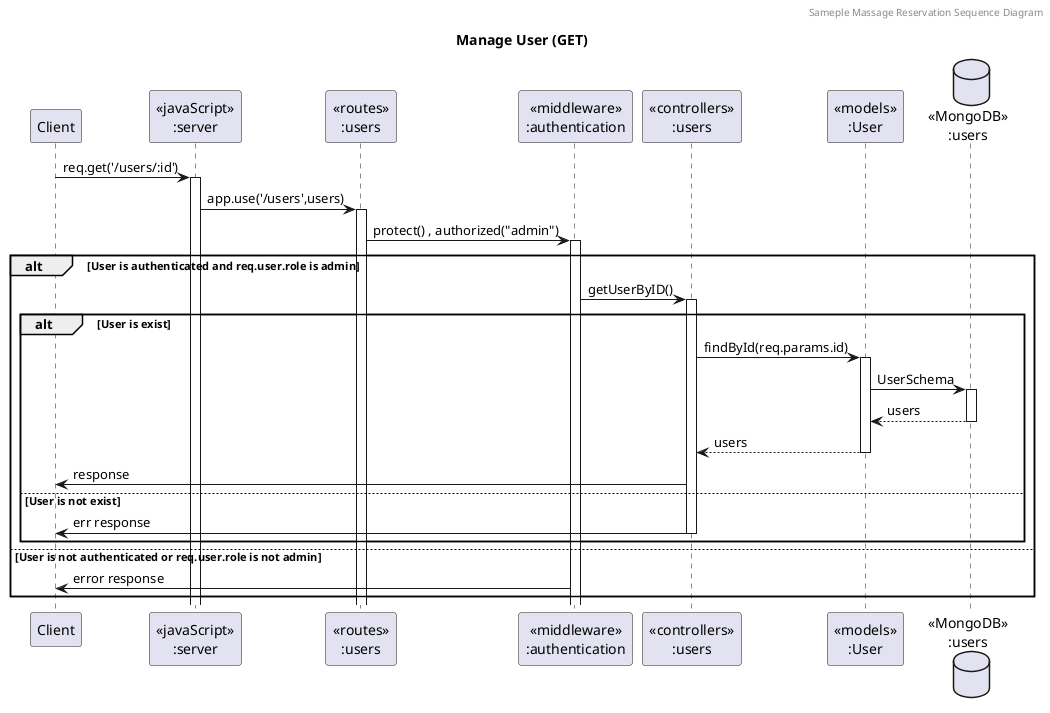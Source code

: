 @startuml Manage User (GET)

header Sameple Massage Reservation Sequence Diagram
title "Manage User (GET)"

participant "Client" as client
participant "<<javaScript>>\n:server" as server
participant "<<routes>>\n:users" as routerUsers
participant "<<middleware>>\n:authentication" as middleware
participant "<<controllers>>\n:users" as controllersUsers
participant "<<models>>\n:User" as modelUser
database "<<MongoDB>>\n:users" as UsersDatabase

client->server ++:req.get('/users/:id')
server->routerUsers ++:app.use('/users',users)
routerUsers->middleware ++: protect() , authorized("admin")
alt User is authenticated and req.user.role is admin
    middleware -> controllersUsers ++:getUserByID()
    alt User is exist
        controllersUsers->modelUser ++:findById(req.params.id)
        modelUser ->UsersDatabase ++: UserSchema
        UsersDatabase --> modelUser --: users
        controllersUsers <-- modelUser --:users
        controllersUsers->client :response
    else User is not exist
        controllersUsers->client --: err response
    end
else User is not authenticated or req.user.role is not admin
    middleware->client: error response
end

@enduml

